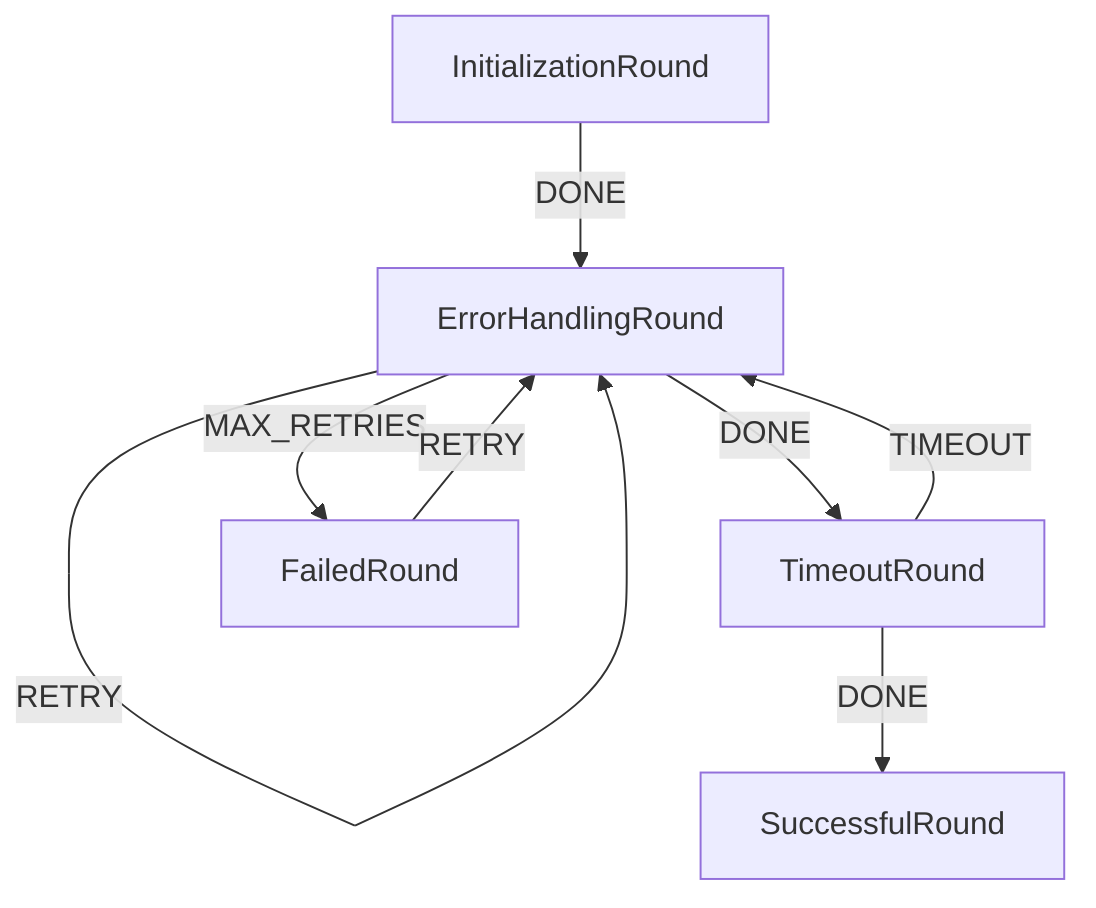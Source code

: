 graph TD
  InitializationRound
  SuccessfulRound
  TimeoutRound
  FailedRound
  InitializationRound
  ErrorHandlingRound
  InitializationRound -->|DONE| ErrorHandlingRound
  ErrorHandlingRound -->|RETRY| ErrorHandlingRound
  ErrorHandlingRound -->|MAX_RETRIES| FailedRound
  ErrorHandlingRound -->|DONE| TimeoutRound
  TimeoutRound -->|TIMEOUT| ErrorHandlingRound
  TimeoutRound -->|DONE| SuccessfulRound
  FailedRound -->|RETRY| ErrorHandlingRound